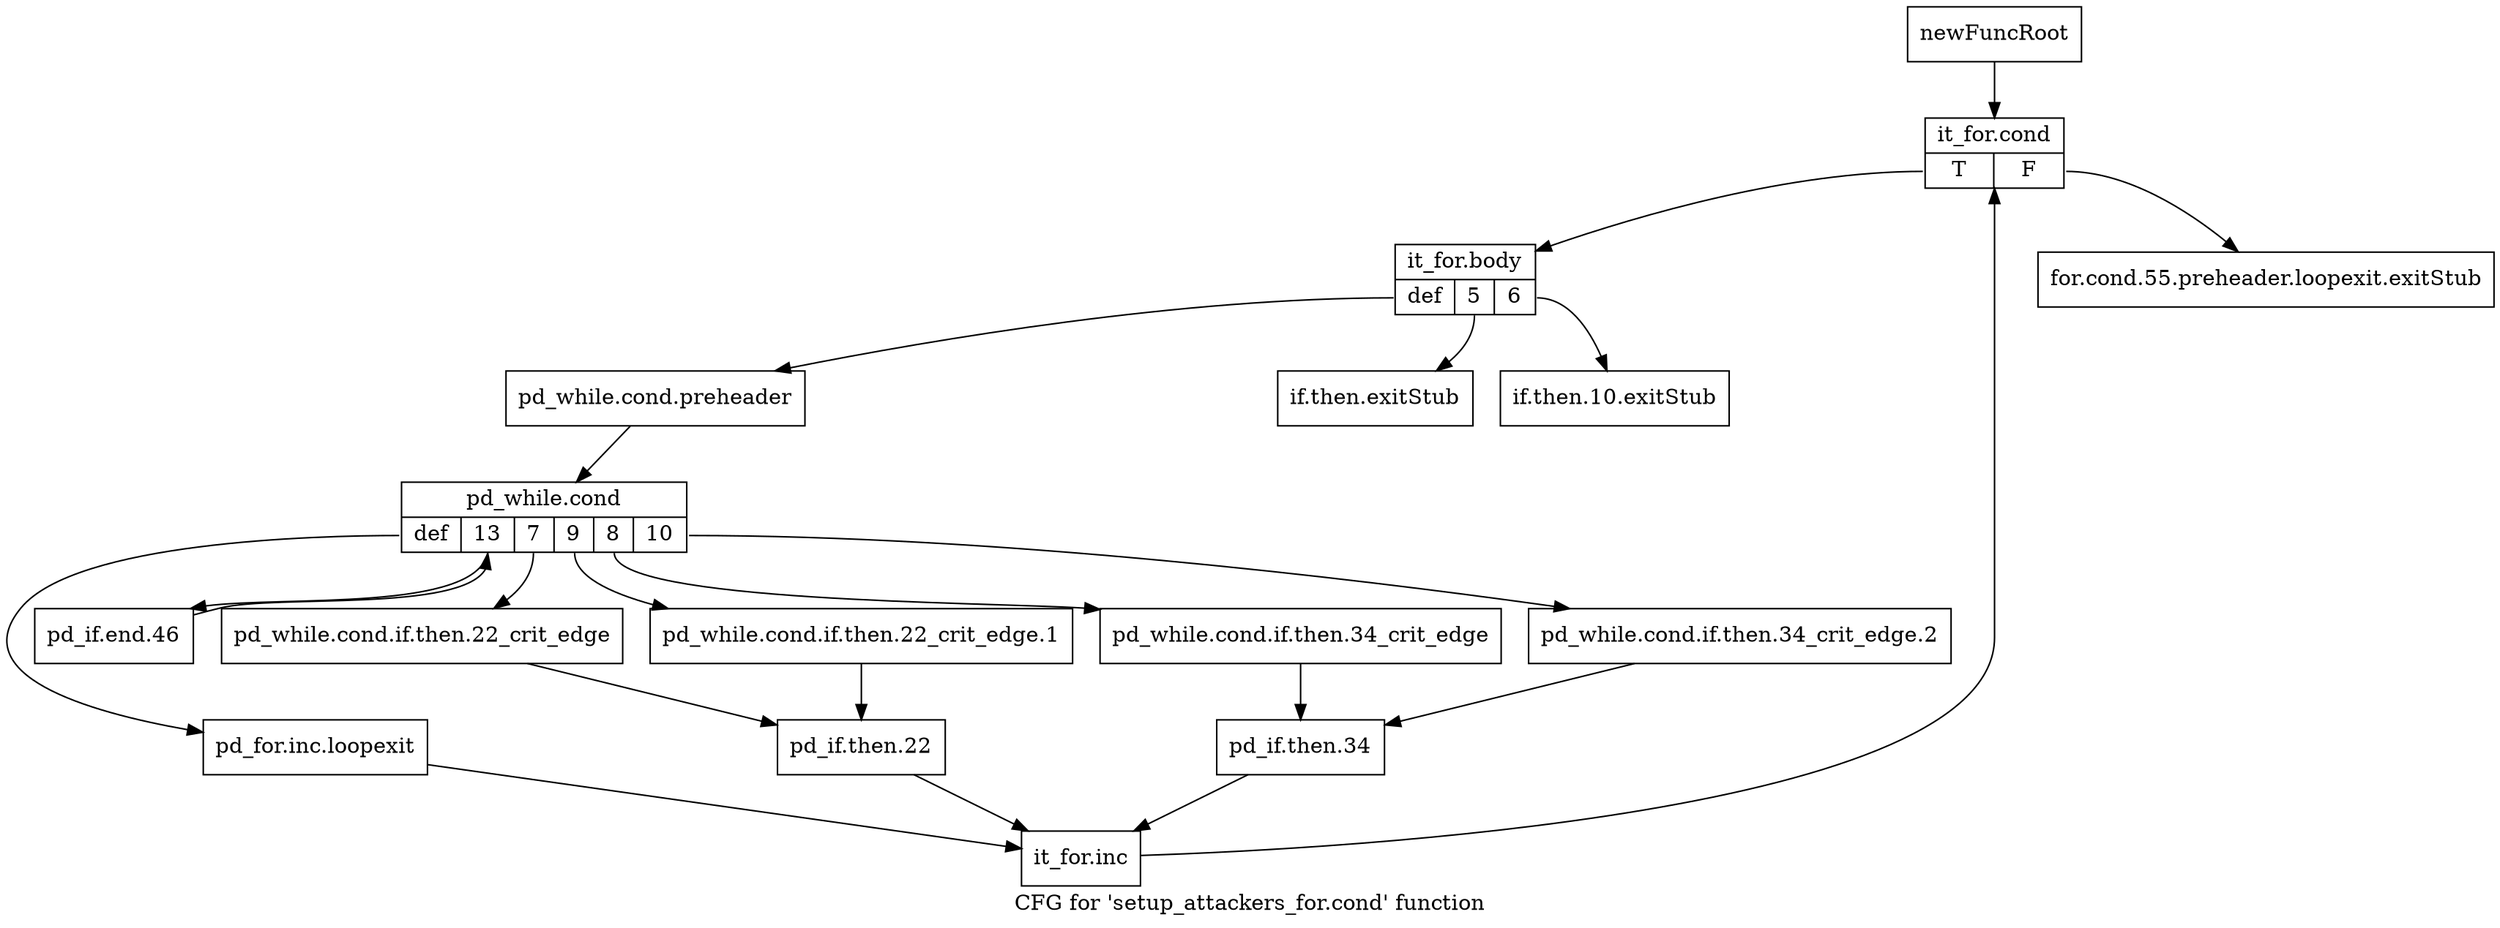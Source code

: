 digraph "CFG for 'setup_attackers_for.cond' function" {
	label="CFG for 'setup_attackers_for.cond' function";

	Node0x1175130 [shape=record,label="{newFuncRoot}"];
	Node0x1175130 -> Node0x1175270;
	Node0x1175180 [shape=record,label="{for.cond.55.preheader.loopexit.exitStub}"];
	Node0x11751d0 [shape=record,label="{if.then.exitStub}"];
	Node0x1175220 [shape=record,label="{if.then.10.exitStub}"];
	Node0x1175270 [shape=record,label="{it_for.cond|{<s0>T|<s1>F}}"];
	Node0x1175270:s0 -> Node0x11752c0;
	Node0x1175270:s1 -> Node0x1175180;
	Node0x11752c0 [shape=record,label="{it_for.body|{<s0>def|<s1>5|<s2>6}}"];
	Node0x11752c0:s0 -> Node0x1175310;
	Node0x11752c0:s1 -> Node0x11751d0;
	Node0x11752c0:s2 -> Node0x1175220;
	Node0x1175310 [shape=record,label="{pd_while.cond.preheader}"];
	Node0x1175310 -> Node0x1175360;
	Node0x1175360 [shape=record,label="{pd_while.cond|{<s0>def|<s1>13|<s2>7|<s3>9|<s4>8|<s5>10}}"];
	Node0x1175360:s0 -> Node0x11755e0;
	Node0x1175360:s1 -> Node0x1175590;
	Node0x1175360:s2 -> Node0x11754f0;
	Node0x1175360:s3 -> Node0x11754a0;
	Node0x1175360:s4 -> Node0x1175400;
	Node0x1175360:s5 -> Node0x11753b0;
	Node0x11753b0 [shape=record,label="{pd_while.cond.if.then.34_crit_edge.2}"];
	Node0x11753b0 -> Node0x1175450;
	Node0x1175400 [shape=record,label="{pd_while.cond.if.then.34_crit_edge}"];
	Node0x1175400 -> Node0x1175450;
	Node0x1175450 [shape=record,label="{pd_if.then.34}"];
	Node0x1175450 -> Node0x1175630;
	Node0x11754a0 [shape=record,label="{pd_while.cond.if.then.22_crit_edge.1}"];
	Node0x11754a0 -> Node0x1175540;
	Node0x11754f0 [shape=record,label="{pd_while.cond.if.then.22_crit_edge}"];
	Node0x11754f0 -> Node0x1175540;
	Node0x1175540 [shape=record,label="{pd_if.then.22}"];
	Node0x1175540 -> Node0x1175630;
	Node0x1175590 [shape=record,label="{pd_if.end.46}"];
	Node0x1175590 -> Node0x1175360;
	Node0x11755e0 [shape=record,label="{pd_for.inc.loopexit}"];
	Node0x11755e0 -> Node0x1175630;
	Node0x1175630 [shape=record,label="{it_for.inc}"];
	Node0x1175630 -> Node0x1175270;
}

